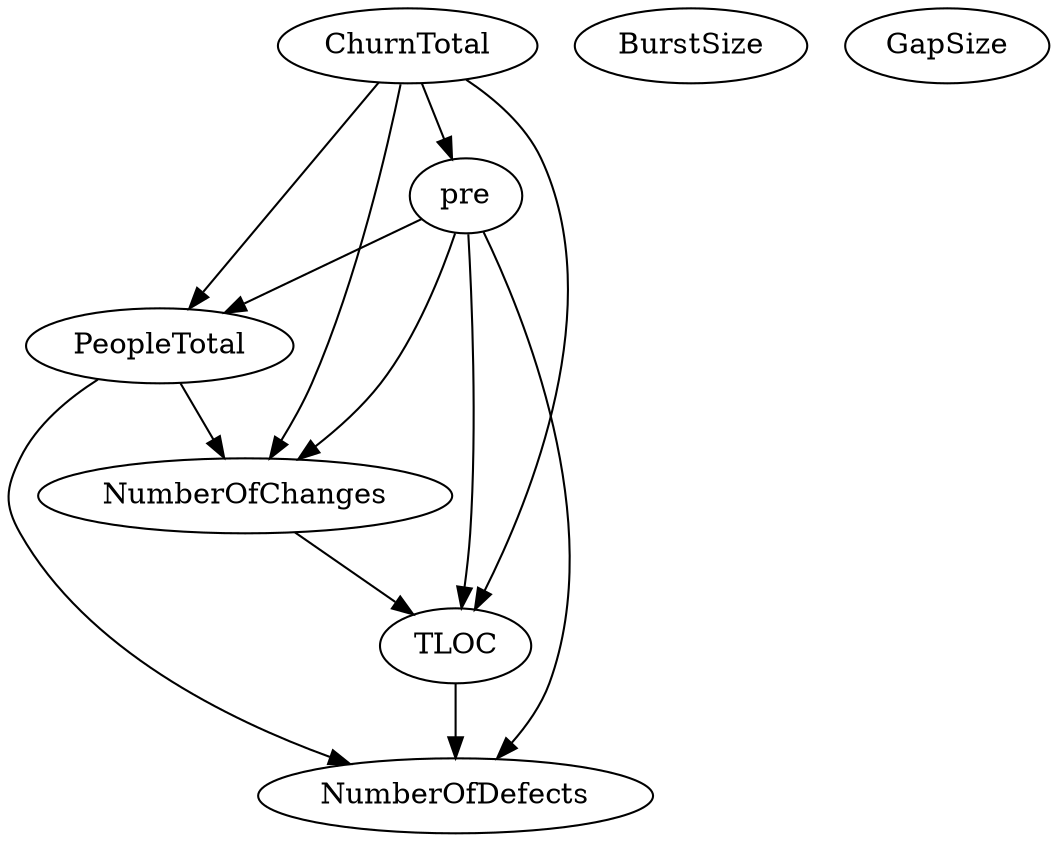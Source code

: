 digraph {
   PeopleTotal;
   NumberOfChanges;
   ChurnTotal;
   TLOC;
   pre;
   NumberOfDefects;
   BurstSize;
   GapSize;
   PeopleTotal -> NumberOfChanges;
   PeopleTotal -> NumberOfDefects;
   NumberOfChanges -> TLOC;
   ChurnTotal -> PeopleTotal;
   ChurnTotal -> NumberOfChanges;
   ChurnTotal -> TLOC;
   ChurnTotal -> pre;
   TLOC -> NumberOfDefects;
   pre -> PeopleTotal;
   pre -> NumberOfChanges;
   pre -> TLOC;
   pre -> NumberOfDefects;
}
